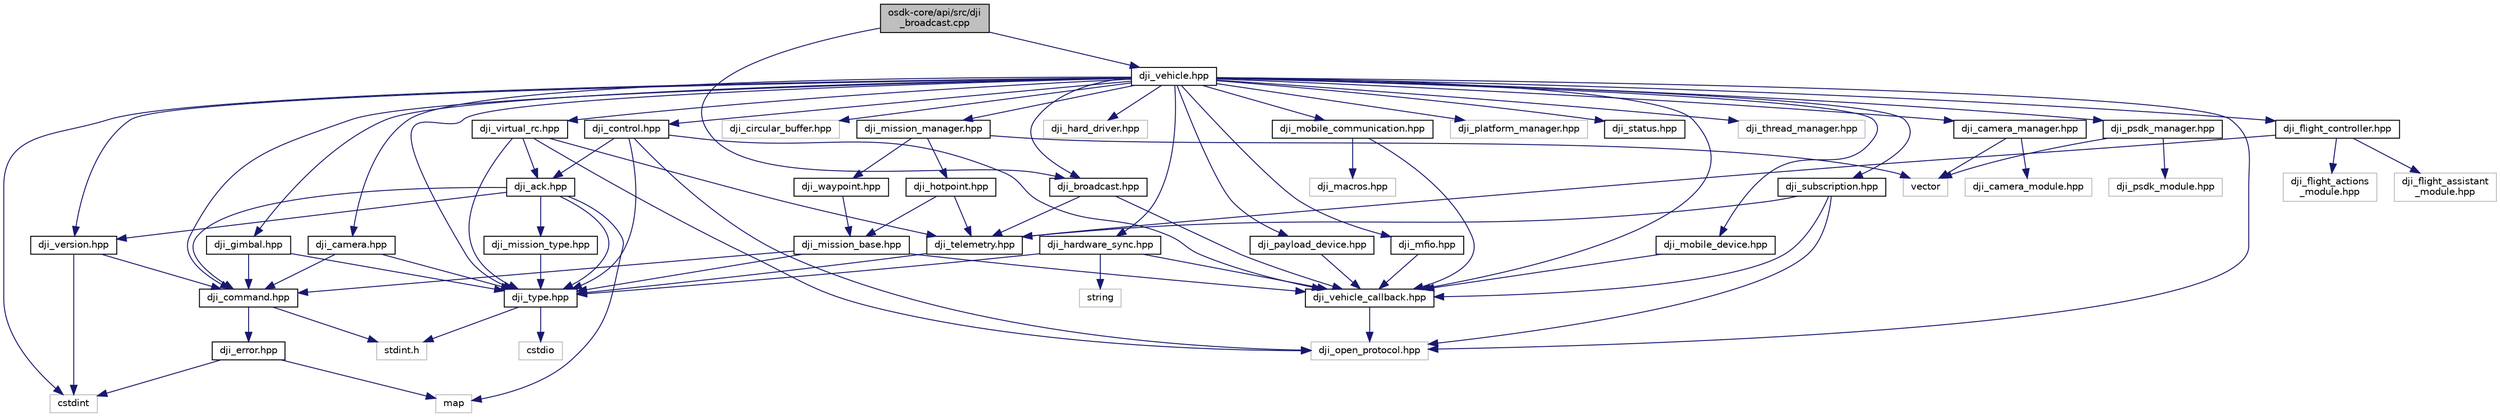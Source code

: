 digraph "osdk-core/api/src/dji_broadcast.cpp"
{
 // INTERACTIVE_SVG=YES
 // LATEX_PDF_SIZE
  edge [fontname="Helvetica",fontsize="10",labelfontname="Helvetica",labelfontsize="10"];
  node [fontname="Helvetica",fontsize="10",shape=record];
  Node1 [label="osdk-core/api/src/dji\l_broadcast.cpp",height=0.2,width=0.4,color="black", fillcolor="grey75", style="filled", fontcolor="black",tooltip="Broadcast Telemetry API for DJI onboardSDK library."];
  Node1 -> Node2 [color="midnightblue",fontsize="10",style="solid",fontname="Helvetica"];
  Node2 [label="dji_broadcast.hpp",height=0.2,width=0.4,color="black", fillcolor="white", style="filled",URL="$dji__broadcast_8hpp.html",tooltip="Broadcast Telemetry API for DJI onboardSDK library."];
  Node2 -> Node3 [color="midnightblue",fontsize="10",style="solid",fontname="Helvetica"];
  Node3 [label="dji_telemetry.hpp",height=0.2,width=0.4,color="black", fillcolor="white", style="filled",URL="$dji__telemetry_8hpp.html",tooltip="Enumeration of all telemetry data types, structures and maps."];
  Node3 -> Node4 [color="midnightblue",fontsize="10",style="solid",fontname="Helvetica"];
  Node4 [label="dji_type.hpp",height=0.2,width=0.4,color="black", fillcolor="white", style="filled",URL="$dji__type_8hpp.html",tooltip="Data type and Data Structure definitions for use throughout DJI OSDK."];
  Node4 -> Node5 [color="midnightblue",fontsize="10",style="solid",fontname="Helvetica"];
  Node5 [label="cstdio",height=0.2,width=0.4,color="grey75", fillcolor="white", style="filled",tooltip=" "];
  Node4 -> Node6 [color="midnightblue",fontsize="10",style="solid",fontname="Helvetica"];
  Node6 [label="stdint.h",height=0.2,width=0.4,color="grey75", fillcolor="white", style="filled",tooltip=" "];
  Node2 -> Node7 [color="midnightblue",fontsize="10",style="solid",fontname="Helvetica"];
  Node7 [label="dji_vehicle_callback.hpp",height=0.2,width=0.4,color="black", fillcolor="white", style="filled",URL="$dji__vehicle__callback_8hpp.html",tooltip="Type definition for new Vehicle-style callbacks."];
  Node7 -> Node8 [color="midnightblue",fontsize="10",style="solid",fontname="Helvetica"];
  Node8 [label="dji_open_protocol.hpp",height=0.2,width=0.4,color="grey75", fillcolor="white", style="filled",tooltip=" "];
  Node1 -> Node9 [color="midnightblue",fontsize="10",style="solid",fontname="Helvetica"];
  Node9 [label="dji_vehicle.hpp",height=0.2,width=0.4,color="black", fillcolor="white", style="filled",URL="$dji__vehicle_8hpp.html",tooltip="Vehicle API for DJI onboardSDK library."];
  Node9 -> Node10 [color="midnightblue",fontsize="10",style="solid",fontname="Helvetica"];
  Node10 [label="cstdint",height=0.2,width=0.4,color="grey75", fillcolor="white", style="filled",tooltip=" "];
  Node9 -> Node2 [color="midnightblue",fontsize="10",style="solid",fontname="Helvetica"];
  Node9 -> Node11 [color="midnightblue",fontsize="10",style="solid",fontname="Helvetica"];
  Node11 [label="dji_camera.hpp",height=0.2,width=0.4,color="black", fillcolor="white", style="filled",URL="$dji__camera_8hpp.html",tooltip="Camera/Gimbal API for DJI onboardSDK library."];
  Node11 -> Node12 [color="midnightblue",fontsize="10",style="solid",fontname="Helvetica"];
  Node12 [label="dji_command.hpp",height=0.2,width=0.4,color="black", fillcolor="white", style="filled",URL="$dji__command_8hpp.html",tooltip="All DJI OSDK OpenProtocol Command IDs."];
  Node12 -> Node13 [color="midnightblue",fontsize="10",style="solid",fontname="Helvetica"];
  Node13 [label="dji_error.hpp",height=0.2,width=0.4,color="black", fillcolor="white", style="filled",URL="$dji__error_8hpp.html",tooltip="All DJI OSDK OpenProtocol ACK Error Codes."];
  Node13 -> Node10 [color="midnightblue",fontsize="10",style="solid",fontname="Helvetica"];
  Node13 -> Node14 [color="midnightblue",fontsize="10",style="solid",fontname="Helvetica"];
  Node14 [label="map",height=0.2,width=0.4,color="grey75", fillcolor="white", style="filled",tooltip=" "];
  Node12 -> Node6 [color="midnightblue",fontsize="10",style="solid",fontname="Helvetica"];
  Node11 -> Node4 [color="midnightblue",fontsize="10",style="solid",fontname="Helvetica"];
  Node9 -> Node15 [color="midnightblue",fontsize="10",style="solid",fontname="Helvetica"];
  Node15 [label="dji_circular_buffer.hpp",height=0.2,width=0.4,color="grey75", fillcolor="white", style="filled",tooltip=" "];
  Node9 -> Node12 [color="midnightblue",fontsize="10",style="solid",fontname="Helvetica"];
  Node9 -> Node16 [color="midnightblue",fontsize="10",style="solid",fontname="Helvetica"];
  Node16 [label="dji_control.hpp",height=0.2,width=0.4,color="black", fillcolor="white", style="filled",URL="$dji__control_8hpp.html",tooltip="Control API for DJI OSDK library."];
  Node16 -> Node17 [color="midnightblue",fontsize="10",style="solid",fontname="Helvetica"];
  Node17 [label="dji_ack.hpp",height=0.2,width=0.4,color="black", fillcolor="white", style="filled",URL="$dji__ack_8hpp.html",tooltip="All DJI OSDK ACK parsing."];
  Node17 -> Node12 [color="midnightblue",fontsize="10",style="solid",fontname="Helvetica"];
  Node17 -> Node18 [color="midnightblue",fontsize="10",style="solid",fontname="Helvetica"];
  Node18 [label="dji_mission_type.hpp",height=0.2,width=0.4,color="black", fillcolor="white", style="filled",URL="$dji__mission__type_8hpp.html",tooltip="Mission related data struct for DJI OSDK library."];
  Node18 -> Node4 [color="midnightblue",fontsize="10",style="solid",fontname="Helvetica"];
  Node17 -> Node4 [color="midnightblue",fontsize="10",style="solid",fontname="Helvetica"];
  Node17 -> Node19 [color="midnightblue",fontsize="10",style="solid",fontname="Helvetica"];
  Node19 [label="dji_version.hpp",height=0.2,width=0.4,color="black", fillcolor="white", style="filled",URL="$dji__version_8hpp.html",tooltip="Drone/SDK Version definition for DJI onboardSDK library."];
  Node19 -> Node12 [color="midnightblue",fontsize="10",style="solid",fontname="Helvetica"];
  Node19 -> Node10 [color="midnightblue",fontsize="10",style="solid",fontname="Helvetica"];
  Node17 -> Node14 [color="midnightblue",fontsize="10",style="solid",fontname="Helvetica"];
  Node16 -> Node8 [color="midnightblue",fontsize="10",style="solid",fontname="Helvetica"];
  Node16 -> Node4 [color="midnightblue",fontsize="10",style="solid",fontname="Helvetica"];
  Node16 -> Node7 [color="midnightblue",fontsize="10",style="solid",fontname="Helvetica"];
  Node9 -> Node20 [color="midnightblue",fontsize="10",style="solid",fontname="Helvetica"];
  Node20 [label="dji_gimbal.hpp",height=0.2,width=0.4,color="black", fillcolor="white", style="filled",URL="$dji__gimbal_8hpp.html",tooltip="Gimbal API for OSDK library."];
  Node20 -> Node12 [color="midnightblue",fontsize="10",style="solid",fontname="Helvetica"];
  Node20 -> Node4 [color="midnightblue",fontsize="10",style="solid",fontname="Helvetica"];
  Node9 -> Node21 [color="midnightblue",fontsize="10",style="solid",fontname="Helvetica"];
  Node21 [label="dji_hard_driver.hpp",height=0.2,width=0.4,color="grey75", fillcolor="white", style="filled",tooltip=" "];
  Node9 -> Node22 [color="midnightblue",fontsize="10",style="solid",fontname="Helvetica"];
  Node22 [label="dji_hardware_sync.hpp",height=0.2,width=0.4,color="black", fillcolor="white", style="filled",URL="$dji__hardware__sync_8hpp.html",tooltip="Hardware Sync API for DJI OSDK."];
  Node22 -> Node4 [color="midnightblue",fontsize="10",style="solid",fontname="Helvetica"];
  Node22 -> Node7 [color="midnightblue",fontsize="10",style="solid",fontname="Helvetica"];
  Node22 -> Node23 [color="midnightblue",fontsize="10",style="solid",fontname="Helvetica"];
  Node23 [label="string",height=0.2,width=0.4,color="grey75", fillcolor="white", style="filled",tooltip=" "];
  Node9 -> Node24 [color="midnightblue",fontsize="10",style="solid",fontname="Helvetica"];
  Node24 [label="dji_mfio.hpp",height=0.2,width=0.4,color="black", fillcolor="white", style="filled",URL="$dji__mfio_8hpp.html",tooltip="MFIO API for DJI OSDK library."];
  Node24 -> Node7 [color="midnightblue",fontsize="10",style="solid",fontname="Helvetica"];
  Node9 -> Node25 [color="midnightblue",fontsize="10",style="solid",fontname="Helvetica"];
  Node25 [label="dji_mission_manager.hpp",height=0.2,width=0.4,color="black", fillcolor="white", style="filled",URL="$dji__mission__manager_8hpp.html",tooltip="Mission-Manager API for DJI OSDK library."];
  Node25 -> Node26 [color="midnightblue",fontsize="10",style="solid",fontname="Helvetica"];
  Node26 [label="dji_hotpoint.hpp",height=0.2,width=0.4,color="black", fillcolor="white", style="filled",URL="$dji__hotpoint_8hpp.html",tooltip="Implementation of HotPoint (Point of Interest) Missions for DJI OSDK."];
  Node26 -> Node27 [color="midnightblue",fontsize="10",style="solid",fontname="Helvetica"];
  Node27 [label="dji_mission_base.hpp",height=0.2,width=0.4,color="black", fillcolor="white", style="filled",URL="$dji__mission__base_8hpp.html",tooltip="Mission-Base abstract class for DJI OSDK library."];
  Node27 -> Node12 [color="midnightblue",fontsize="10",style="solid",fontname="Helvetica"];
  Node27 -> Node4 [color="midnightblue",fontsize="10",style="solid",fontname="Helvetica"];
  Node27 -> Node7 [color="midnightblue",fontsize="10",style="solid",fontname="Helvetica"];
  Node26 -> Node3 [color="midnightblue",fontsize="10",style="solid",fontname="Helvetica"];
  Node25 -> Node28 [color="midnightblue",fontsize="10",style="solid",fontname="Helvetica"];
  Node28 [label="dji_waypoint.hpp",height=0.2,width=0.4,color="black", fillcolor="white", style="filled",URL="$dji__waypoint_8hpp.html",tooltip="Implementation of GPS Waypoint Missions for DJI OSDK."];
  Node28 -> Node27 [color="midnightblue",fontsize="10",style="solid",fontname="Helvetica"];
  Node25 -> Node29 [color="midnightblue",fontsize="10",style="solid",fontname="Helvetica"];
  Node29 [label="vector",height=0.2,width=0.4,color="grey75", fillcolor="white", style="filled",tooltip=" "];
  Node9 -> Node30 [color="midnightblue",fontsize="10",style="solid",fontname="Helvetica"];
  Node30 [label="dji_mobile_communication.hpp",height=0.2,width=0.4,color="black", fillcolor="white", style="filled",URL="$dji__mobile__communication_8hpp.html",tooltip="Implementation of DJI Mobile-Onboard SDK Communication (MOC)"];
  Node30 -> Node31 [color="midnightblue",fontsize="10",style="solid",fontname="Helvetica"];
  Node31 [label="dji_macros.hpp",height=0.2,width=0.4,color="grey75", fillcolor="white", style="filled",tooltip=" "];
  Node30 -> Node7 [color="midnightblue",fontsize="10",style="solid",fontname="Helvetica"];
  Node9 -> Node32 [color="midnightblue",fontsize="10",style="solid",fontname="Helvetica"];
  Node32 [label="dji_mobile_device.hpp",height=0.2,width=0.4,color="black", fillcolor="white", style="filled",URL="$dji__mobile__device_8hpp.html",tooltip="Implementation of DJI Mobile Device Abstraction."];
  Node32 -> Node7 [color="midnightblue",fontsize="10",style="solid",fontname="Helvetica"];
  Node9 -> Node8 [color="midnightblue",fontsize="10",style="solid",fontname="Helvetica"];
  Node9 -> Node33 [color="midnightblue",fontsize="10",style="solid",fontname="Helvetica"];
  Node33 [label="dji_platform_manager.hpp",height=0.2,width=0.4,color="grey75", fillcolor="white", style="filled",tooltip=" "];
  Node9 -> Node34 [color="midnightblue",fontsize="10",style="solid",fontname="Helvetica"];
  Node34 [label="dji_status.hpp",height=0.2,width=0.4,color="black", fillcolor="white", style="filled",URL="$dji__status_8hpp.html",tooltip="Status information for DJI Vehicle."];
  Node9 -> Node35 [color="midnightblue",fontsize="10",style="solid",fontname="Helvetica"];
  Node35 [label="dji_subscription.hpp",height=0.2,width=0.4,color="black", fillcolor="white", style="filled",URL="$dji__subscription_8hpp.html",tooltip="Telemetry Subscription API for DJI OSDK library."];
  Node35 -> Node8 [color="midnightblue",fontsize="10",style="solid",fontname="Helvetica"];
  Node35 -> Node3 [color="midnightblue",fontsize="10",style="solid",fontname="Helvetica"];
  Node35 -> Node7 [color="midnightblue",fontsize="10",style="solid",fontname="Helvetica"];
  Node9 -> Node36 [color="midnightblue",fontsize="10",style="solid",fontname="Helvetica"];
  Node36 [label="dji_thread_manager.hpp",height=0.2,width=0.4,color="grey75", fillcolor="white", style="filled",tooltip=" "];
  Node9 -> Node4 [color="midnightblue",fontsize="10",style="solid",fontname="Helvetica"];
  Node9 -> Node7 [color="midnightblue",fontsize="10",style="solid",fontname="Helvetica"];
  Node9 -> Node19 [color="midnightblue",fontsize="10",style="solid",fontname="Helvetica"];
  Node9 -> Node37 [color="midnightblue",fontsize="10",style="solid",fontname="Helvetica"];
  Node37 [label="dji_virtual_rc.hpp",height=0.2,width=0.4,color="black", fillcolor="white", style="filled",URL="$dji__virtual__rc_8hpp.html",tooltip="Virtual Radio Control API for DJI onboardSDK library."];
  Node37 -> Node17 [color="midnightblue",fontsize="10",style="solid",fontname="Helvetica"];
  Node37 -> Node8 [color="midnightblue",fontsize="10",style="solid",fontname="Helvetica"];
  Node37 -> Node4 [color="midnightblue",fontsize="10",style="solid",fontname="Helvetica"];
  Node37 -> Node3 [color="midnightblue",fontsize="10",style="solid",fontname="Helvetica"];
  Node9 -> Node38 [color="midnightblue",fontsize="10",style="solid",fontname="Helvetica"];
  Node38 [label="dji_payload_device.hpp",height=0.2,width=0.4,color="black", fillcolor="white", style="filled",URL="$dji__payload__device_8hpp.html",tooltip="Implementation of DJI Payload Device Abstraction."];
  Node38 -> Node7 [color="midnightblue",fontsize="10",style="solid",fontname="Helvetica"];
  Node9 -> Node39 [color="midnightblue",fontsize="10",style="solid",fontname="Helvetica"];
  Node39 [label="dji_camera_manager.hpp",height=0.2,width=0.4,color="black", fillcolor="white", style="filled",URL="$dji__camera__manager_8hpp.html",tooltip="Implementation of the manager for camera module."];
  Node39 -> Node29 [color="midnightblue",fontsize="10",style="solid",fontname="Helvetica"];
  Node39 -> Node40 [color="midnightblue",fontsize="10",style="solid",fontname="Helvetica"];
  Node40 [label="dji_camera_module.hpp",height=0.2,width=0.4,color="grey75", fillcolor="white", style="filled",tooltip=" "];
  Node9 -> Node41 [color="midnightblue",fontsize="10",style="solid",fontname="Helvetica"];
  Node41 [label="dji_flight_controller.hpp",height=0.2,width=0.4,color="black", fillcolor="white", style="filled",URL="$dji__flight__controller_8hpp.html",tooltip="Implementation of flight controller."];
  Node41 -> Node42 [color="midnightblue",fontsize="10",style="solid",fontname="Helvetica"];
  Node42 [label="dji_flight_actions\l_module.hpp",height=0.2,width=0.4,color="grey75", fillcolor="white", style="filled",tooltip=" "];
  Node41 -> Node43 [color="midnightblue",fontsize="10",style="solid",fontname="Helvetica"];
  Node43 [label="dji_flight_assistant\l_module.hpp",height=0.2,width=0.4,color="grey75", fillcolor="white", style="filled",tooltip=" "];
  Node41 -> Node3 [color="midnightblue",fontsize="10",style="solid",fontname="Helvetica"];
  Node9 -> Node44 [color="midnightblue",fontsize="10",style="solid",fontname="Helvetica"];
  Node44 [label="dji_psdk_manager.hpp",height=0.2,width=0.4,color="black", fillcolor="white", style="filled",URL="$dji__psdk__manager_8hpp.html",tooltip="Implementation of the manager for psdk module."];
  Node44 -> Node29 [color="midnightblue",fontsize="10",style="solid",fontname="Helvetica"];
  Node44 -> Node45 [color="midnightblue",fontsize="10",style="solid",fontname="Helvetica"];
  Node45 [label="dji_psdk_module.hpp",height=0.2,width=0.4,color="grey75", fillcolor="white", style="filled",tooltip=" "];
}
